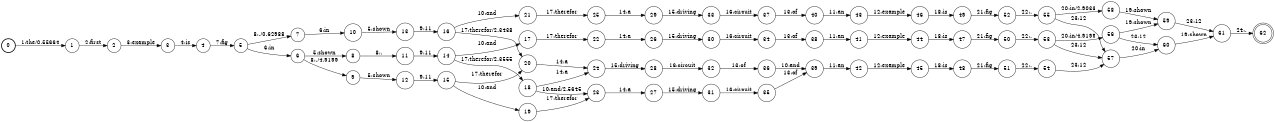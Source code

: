 digraph FST {
rankdir = LR;
size = "8.5,11";
label = "";
center = 1;
orientation = Portrait;
ranksep = "0.4";
nodesep = "0.25";
0 [label = "0", shape = circle, style = bold, fontsize = 14]
	0 -> 1 [label = "1:the/0.55664", fontsize = 14];
1 [label = "1", shape = circle, style = solid, fontsize = 14]
	1 -> 2 [label = "2:first", fontsize = 14];
2 [label = "2", shape = circle, style = solid, fontsize = 14]
	2 -> 3 [label = "3:example", fontsize = 14];
3 [label = "3", shape = circle, style = solid, fontsize = 14]
	3 -> 4 [label = "4:is", fontsize = 14];
4 [label = "4", shape = circle, style = solid, fontsize = 14]
	4 -> 5 [label = "7:fig", fontsize = 14];
5 [label = "5", shape = circle, style = solid, fontsize = 14]
	5 -> 6 [label = "6:in", fontsize = 14];
	5 -> 7 [label = "8:./0.62988", fontsize = 14];
6 [label = "6", shape = circle, style = solid, fontsize = 14]
	6 -> 8 [label = "5:shown", fontsize = 14];
	6 -> 9 [label = "8:./4.9199", fontsize = 14];
7 [label = "7", shape = circle, style = solid, fontsize = 14]
	7 -> 10 [label = "6:in", fontsize = 14];
8 [label = "8", shape = circle, style = solid, fontsize = 14]
	8 -> 11 [label = "8:.", fontsize = 14];
9 [label = "9", shape = circle, style = solid, fontsize = 14]
	9 -> 12 [label = "5:shown", fontsize = 14];
10 [label = "10", shape = circle, style = solid, fontsize = 14]
	10 -> 13 [label = "5:shown", fontsize = 14];
11 [label = "11", shape = circle, style = solid, fontsize = 14]
	11 -> 14 [label = "9:11", fontsize = 14];
12 [label = "12", shape = circle, style = solid, fontsize = 14]
	12 -> 15 [label = "9:11", fontsize = 14];
13 [label = "13", shape = circle, style = solid, fontsize = 14]
	13 -> 16 [label = "9:11", fontsize = 14];
14 [label = "14", shape = circle, style = solid, fontsize = 14]
	14 -> 17 [label = "10:and", fontsize = 14];
	14 -> 18 [label = "17:therefor/2.3555", fontsize = 14];
15 [label = "15", shape = circle, style = solid, fontsize = 14]
	15 -> 19 [label = "10:and", fontsize = 14];
	15 -> 20 [label = "17:therefor", fontsize = 14];
16 [label = "16", shape = circle, style = solid, fontsize = 14]
	16 -> 21 [label = "10:and", fontsize = 14];
	16 -> 20 [label = "17:therefor/2.3438", fontsize = 14];
17 [label = "17", shape = circle, style = solid, fontsize = 14]
	17 -> 22 [label = "17:therefor", fontsize = 14];
18 [label = "18", shape = circle, style = solid, fontsize = 14]
	18 -> 23 [label = "10:and/2.5645", fontsize = 14];
	18 -> 24 [label = "14:a", fontsize = 14];
19 [label = "19", shape = circle, style = solid, fontsize = 14]
	19 -> 23 [label = "17:therefor", fontsize = 14];
20 [label = "20", shape = circle, style = solid, fontsize = 14]
	20 -> 24 [label = "14:a", fontsize = 14];
21 [label = "21", shape = circle, style = solid, fontsize = 14]
	21 -> 25 [label = "17:therefor", fontsize = 14];
22 [label = "22", shape = circle, style = solid, fontsize = 14]
	22 -> 26 [label = "14:a", fontsize = 14];
23 [label = "23", shape = circle, style = solid, fontsize = 14]
	23 -> 27 [label = "14:a", fontsize = 14];
24 [label = "24", shape = circle, style = solid, fontsize = 14]
	24 -> 28 [label = "15:driving", fontsize = 14];
25 [label = "25", shape = circle, style = solid, fontsize = 14]
	25 -> 29 [label = "14:a", fontsize = 14];
26 [label = "26", shape = circle, style = solid, fontsize = 14]
	26 -> 30 [label = "15:driving", fontsize = 14];
27 [label = "27", shape = circle, style = solid, fontsize = 14]
	27 -> 31 [label = "15:driving", fontsize = 14];
28 [label = "28", shape = circle, style = solid, fontsize = 14]
	28 -> 32 [label = "16:circuit", fontsize = 14];
29 [label = "29", shape = circle, style = solid, fontsize = 14]
	29 -> 33 [label = "15:driving", fontsize = 14];
30 [label = "30", shape = circle, style = solid, fontsize = 14]
	30 -> 34 [label = "16:circuit", fontsize = 14];
31 [label = "31", shape = circle, style = solid, fontsize = 14]
	31 -> 35 [label = "16:circuit", fontsize = 14];
32 [label = "32", shape = circle, style = solid, fontsize = 14]
	32 -> 36 [label = "13:of", fontsize = 14];
33 [label = "33", shape = circle, style = solid, fontsize = 14]
	33 -> 37 [label = "16:circuit", fontsize = 14];
34 [label = "34", shape = circle, style = solid, fontsize = 14]
	34 -> 38 [label = "13:of", fontsize = 14];
35 [label = "35", shape = circle, style = solid, fontsize = 14]
	35 -> 39 [label = "13:of", fontsize = 14];
36 [label = "36", shape = circle, style = solid, fontsize = 14]
	36 -> 39 [label = "10:and", fontsize = 14];
37 [label = "37", shape = circle, style = solid, fontsize = 14]
	37 -> 40 [label = "13:of", fontsize = 14];
38 [label = "38", shape = circle, style = solid, fontsize = 14]
	38 -> 41 [label = "11:an", fontsize = 14];
39 [label = "39", shape = circle, style = solid, fontsize = 14]
	39 -> 42 [label = "11:an", fontsize = 14];
40 [label = "40", shape = circle, style = solid, fontsize = 14]
	40 -> 43 [label = "11:an", fontsize = 14];
41 [label = "41", shape = circle, style = solid, fontsize = 14]
	41 -> 44 [label = "12:example", fontsize = 14];
42 [label = "42", shape = circle, style = solid, fontsize = 14]
	42 -> 45 [label = "12:example", fontsize = 14];
43 [label = "43", shape = circle, style = solid, fontsize = 14]
	43 -> 46 [label = "12:example", fontsize = 14];
44 [label = "44", shape = circle, style = solid, fontsize = 14]
	44 -> 47 [label = "18:is", fontsize = 14];
45 [label = "45", shape = circle, style = solid, fontsize = 14]
	45 -> 48 [label = "18:is", fontsize = 14];
46 [label = "46", shape = circle, style = solid, fontsize = 14]
	46 -> 49 [label = "18:is", fontsize = 14];
47 [label = "47", shape = circle, style = solid, fontsize = 14]
	47 -> 50 [label = "21:fig", fontsize = 14];
48 [label = "48", shape = circle, style = solid, fontsize = 14]
	48 -> 51 [label = "21:fig", fontsize = 14];
49 [label = "49", shape = circle, style = solid, fontsize = 14]
	49 -> 52 [label = "21:fig", fontsize = 14];
50 [label = "50", shape = circle, style = solid, fontsize = 14]
	50 -> 53 [label = "22:.", fontsize = 14];
51 [label = "51", shape = circle, style = solid, fontsize = 14]
	51 -> 54 [label = "22:.", fontsize = 14];
52 [label = "52", shape = circle, style = solid, fontsize = 14]
	52 -> 55 [label = "22:.", fontsize = 14];
53 [label = "53", shape = circle, style = solid, fontsize = 14]
	53 -> 56 [label = "20:in/4.9199", fontsize = 14];
	53 -> 57 [label = "23:12", fontsize = 14];
54 [label = "54", shape = circle, style = solid, fontsize = 14]
	54 -> 57 [label = "23:12", fontsize = 14];
55 [label = "55", shape = circle, style = solid, fontsize = 14]
	55 -> 58 [label = "20:in/2.9033", fontsize = 14];
	55 -> 57 [label = "23:12", fontsize = 14];
56 [label = "56", shape = circle, style = solid, fontsize = 14]
	56 -> 59 [label = "19:shown", fontsize = 14];
	56 -> 60 [label = "23:12", fontsize = 14];
57 [label = "57", shape = circle, style = solid, fontsize = 14]
	57 -> 60 [label = "20:in", fontsize = 14];
58 [label = "58", shape = circle, style = solid, fontsize = 14]
	58 -> 59 [label = "19:shown", fontsize = 14];
59 [label = "59", shape = circle, style = solid, fontsize = 14]
	59 -> 61 [label = "23:12", fontsize = 14];
60 [label = "60", shape = circle, style = solid, fontsize = 14]
	60 -> 61 [label = "19:shown", fontsize = 14];
61 [label = "61", shape = circle, style = solid, fontsize = 14]
	61 -> 62 [label = "24:.", fontsize = 14];
62 [label = "62", shape = doublecircle, style = solid, fontsize = 14]
}
